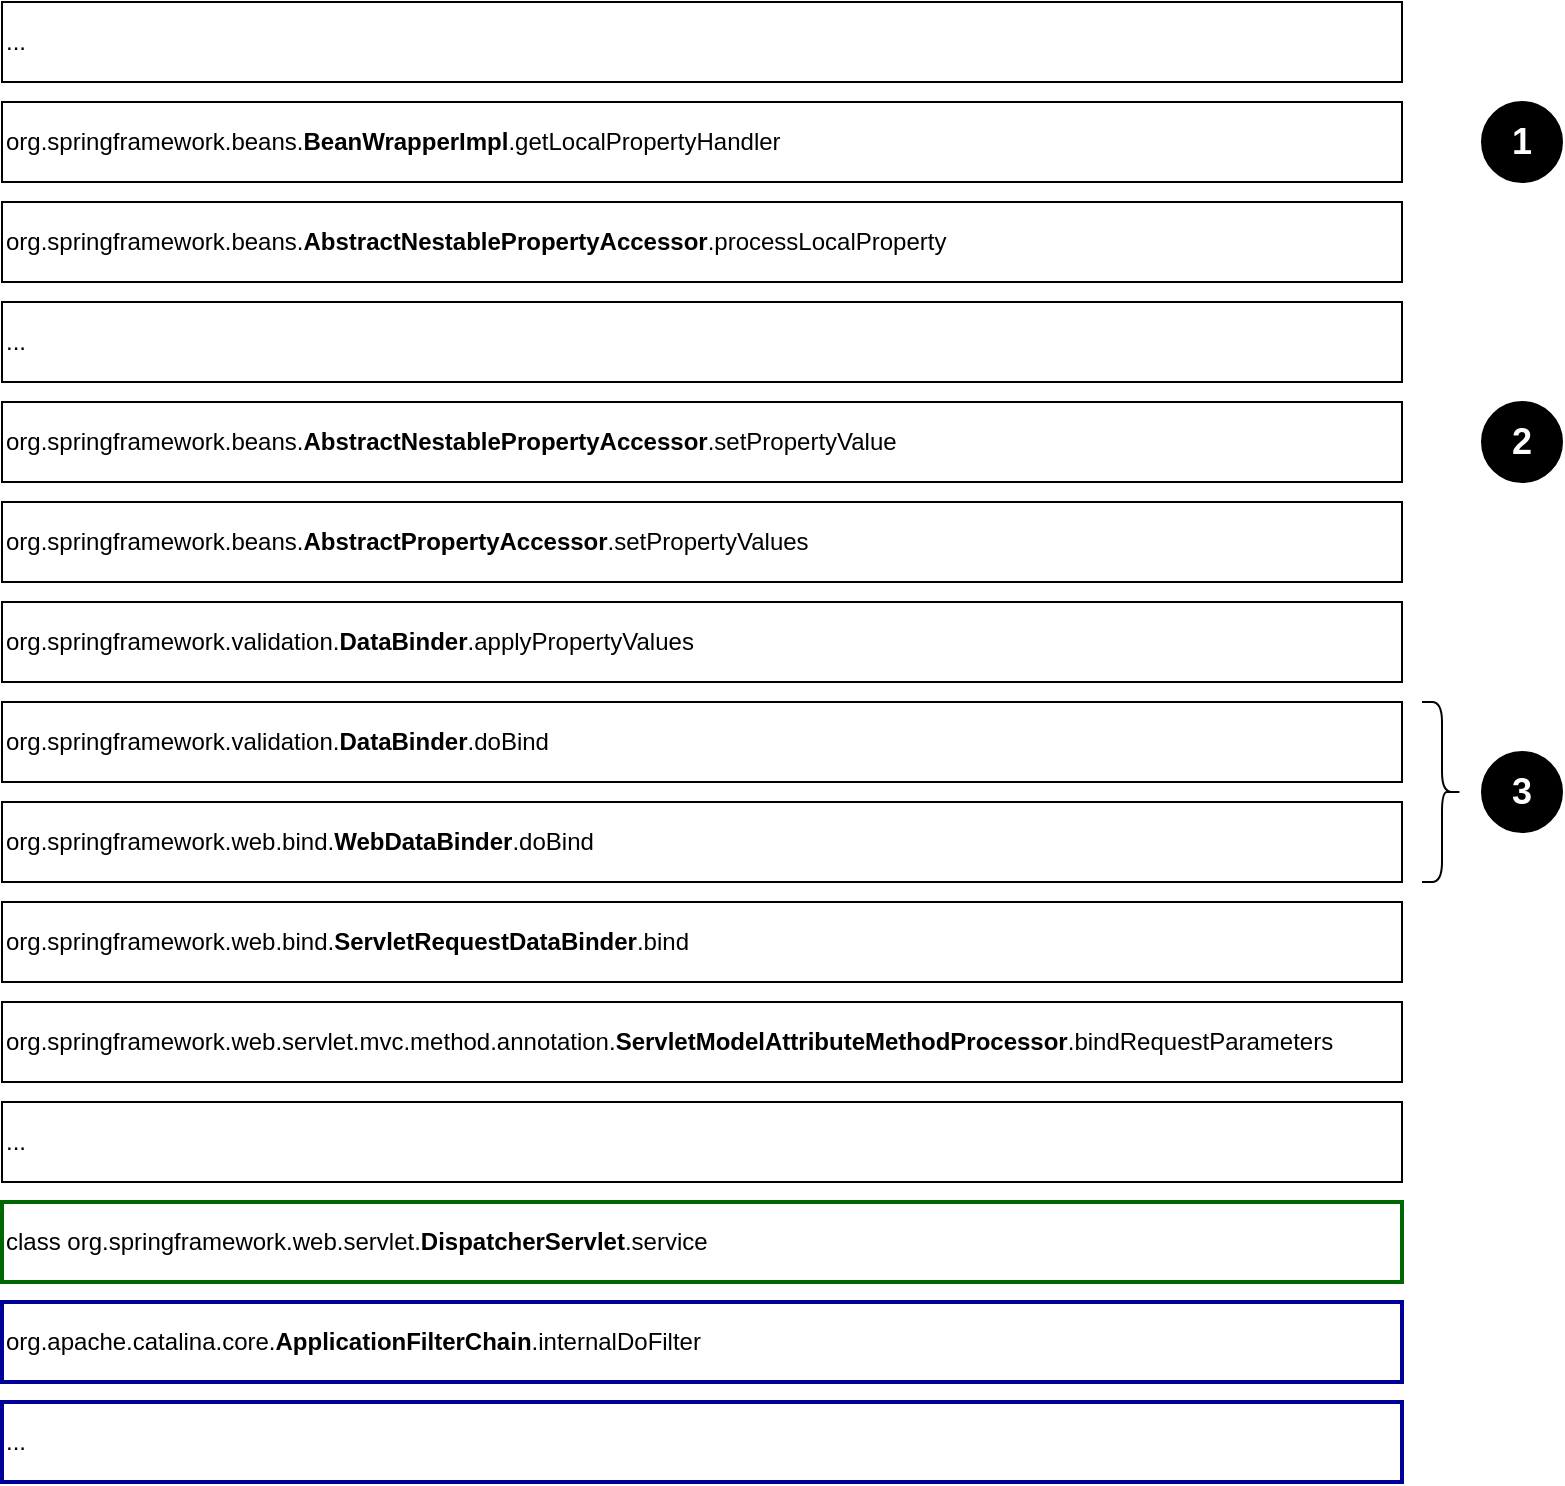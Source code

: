<mxfile version="17.4.0" type="device"><diagram id="rhH9xYgwvv9tAkot014D" name="Page-1"><mxGraphModel dx="1422" dy="1921" grid="1" gridSize="10" guides="1" tooltips="1" connect="1" arrows="1" fold="1" page="1" pageScale="1" pageWidth="827" pageHeight="1169" math="0" shadow="0"><root><mxCell id="0"/><mxCell id="1" parent="0"/><mxCell id="fD8g2-YRn2iQlXVMvKpH-2" value="org.apache.catalina.core.&lt;b&gt;ApplicationFilterChain&lt;/b&gt;.internalDoFilter" style="rounded=0;whiteSpace=wrap;html=1;align=left;strokeColor=#000099;strokeWidth=2;" parent="1" vertex="1"><mxGeometry x="60" y="370" width="700" height="40" as="geometry"/></mxCell><mxCell id="fD8g2-YRn2iQlXVMvKpH-3" value="..." style="rounded=0;whiteSpace=wrap;html=1;align=left;strokeColor=#000099;strokeWidth=2;" parent="1" vertex="1"><mxGeometry x="60" y="420" width="700" height="40" as="geometry"/></mxCell><mxCell id="fD8g2-YRn2iQlXVMvKpH-4" value="class org.springframework.web.servlet.&lt;b&gt;DispatcherServlet&lt;/b&gt;.service" style="rounded=0;whiteSpace=wrap;html=1;align=left;strokeColor=#006600;strokeWidth=2;" parent="1" vertex="1"><mxGeometry x="60" y="320" width="700" height="40" as="geometry"/></mxCell><mxCell id="fD8g2-YRn2iQlXVMvKpH-5" value="..." style="rounded=0;whiteSpace=wrap;html=1;align=left;" parent="1" vertex="1"><mxGeometry x="60" y="270" width="700" height="40" as="geometry"/></mxCell><mxCell id="fD8g2-YRn2iQlXVMvKpH-6" value="org.springframework.web.servlet.mvc.method.annotation.&lt;b&gt;ServletModelAttributeMethodProcessor&lt;/b&gt;.bindRequestParameters" style="rounded=0;whiteSpace=wrap;html=1;align=left;" parent="1" vertex="1"><mxGeometry x="60" y="220" width="700" height="40" as="geometry"/></mxCell><mxCell id="fD8g2-YRn2iQlXVMvKpH-7" value="org.springframework.web.bind.&lt;b&gt;ServletRequestDataBinder&lt;/b&gt;.bind" style="rounded=0;whiteSpace=wrap;html=1;align=left;" parent="1" vertex="1"><mxGeometry x="60" y="170" width="700" height="40" as="geometry"/></mxCell><mxCell id="fD8g2-YRn2iQlXVMvKpH-8" value="org.springframework.web.bind.&lt;b&gt;WebDataBinder&lt;/b&gt;.doBind" style="rounded=0;whiteSpace=wrap;html=1;align=left;" parent="1" vertex="1"><mxGeometry x="60" y="120" width="700" height="40" as="geometry"/></mxCell><mxCell id="fD8g2-YRn2iQlXVMvKpH-9" value="org.springframework.validation.&lt;b&gt;DataBinder&lt;/b&gt;.doBind" style="rounded=0;whiteSpace=wrap;html=1;align=left;" parent="1" vertex="1"><mxGeometry x="60" y="70" width="700" height="40" as="geometry"/></mxCell><mxCell id="fD8g2-YRn2iQlXVMvKpH-10" value="org.springframework.validation.&lt;b&gt;DataBinder&lt;/b&gt;.applyPropertyValues" style="rounded=0;whiteSpace=wrap;html=1;align=left;" parent="1" vertex="1"><mxGeometry x="60" y="20" width="700" height="40" as="geometry"/></mxCell><mxCell id="fD8g2-YRn2iQlXVMvKpH-11" value="..." style="rounded=0;whiteSpace=wrap;html=1;align=left;" parent="1" vertex="1"><mxGeometry x="60" y="-130" width="700" height="40" as="geometry"/></mxCell><mxCell id="fD8g2-YRn2iQlXVMvKpH-12" value="org.springframework.beans.&lt;b&gt;AbstractNestablePropertyAccessor&lt;/b&gt;.processLocalProperty" style="rounded=0;whiteSpace=wrap;html=1;align=left;" parent="1" vertex="1"><mxGeometry x="60" y="-180" width="700" height="40" as="geometry"/></mxCell><mxCell id="fD8g2-YRn2iQlXVMvKpH-13" value="org.springframework.beans.&lt;b&gt;BeanWrapperImpl&lt;/b&gt;.getLocalPropertyHandler" style="rounded=0;whiteSpace=wrap;html=1;align=left;" parent="1" vertex="1"><mxGeometry x="60" y="-230" width="700" height="40" as="geometry"/></mxCell><mxCell id="fD8g2-YRn2iQlXVMvKpH-14" value="..." style="rounded=0;whiteSpace=wrap;html=1;align=left;" parent="1" vertex="1"><mxGeometry x="60" y="-280" width="700" height="40" as="geometry"/></mxCell><mxCell id="fD8g2-YRn2iQlXVMvKpH-15" value="org.springframework.beans.&lt;b&gt;AbstractPropertyAccessor&lt;/b&gt;.setPropertyValues" style="rounded=0;whiteSpace=wrap;html=1;align=left;" parent="1" vertex="1"><mxGeometry x="60" y="-30" width="700" height="40" as="geometry"/></mxCell><mxCell id="fD8g2-YRn2iQlXVMvKpH-16" value="org.springframework.beans.&lt;b&gt;AbstractNestablePropertyAccessor&lt;/b&gt;.setPropertyValue" style="rounded=0;whiteSpace=wrap;html=1;align=left;" parent="1" vertex="1"><mxGeometry x="60" y="-80" width="700" height="40" as="geometry"/></mxCell><mxCell id="fD8g2-YRn2iQlXVMvKpH-17" value="&lt;b&gt;&lt;font style=&quot;font-size: 18px&quot;&gt;1&lt;/font&gt;&lt;/b&gt;" style="ellipse;whiteSpace=wrap;html=1;aspect=fixed;fillColor=#000000;fontColor=#FFFFFF;" parent="1" vertex="1"><mxGeometry x="800" y="-230" width="40" height="40" as="geometry"/></mxCell><mxCell id="fD8g2-YRn2iQlXVMvKpH-18" value="&lt;b&gt;&lt;font style=&quot;font-size: 18px&quot;&gt;2&lt;/font&gt;&lt;/b&gt;" style="ellipse;whiteSpace=wrap;html=1;aspect=fixed;fillColor=#000000;fontColor=#FFFFFF;" parent="1" vertex="1"><mxGeometry x="800" y="-80" width="40" height="40" as="geometry"/></mxCell><mxCell id="fD8g2-YRn2iQlXVMvKpH-19" value="&lt;b&gt;&lt;font style=&quot;font-size: 18px&quot;&gt;3&lt;/font&gt;&lt;/b&gt;" style="ellipse;whiteSpace=wrap;html=1;aspect=fixed;fillColor=#000000;fontColor=#FFFFFF;" parent="1" vertex="1"><mxGeometry x="800" y="95" width="40" height="40" as="geometry"/></mxCell><mxCell id="fD8g2-YRn2iQlXVMvKpH-20" value="" style="shape=curlyBracket;whiteSpace=wrap;html=1;rounded=1;flipH=1;fontSize=18;fontColor=#FFFFFF;fillColor=#000000;" parent="1" vertex="1"><mxGeometry x="770" y="70" width="20" height="90" as="geometry"/></mxCell></root></mxGraphModel></diagram></mxfile>